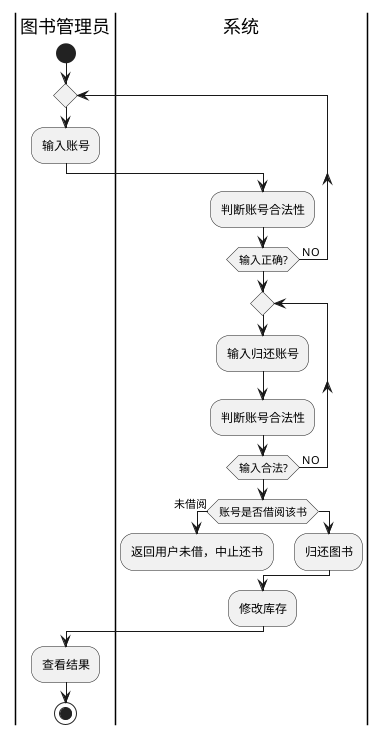 @startuml
|图书管理员|
start
repeat
	:输入账号;
	|系统|
	:判断账号合法性;
repeat while (输入正确?)is( NO)
repeat
	:输入归还账号;
	|系统|
	:判断账号合法性;
repeat while (输入合法?)is( NO)
|系统|
if (账号是否借阅该书) then (未借阅)
	:返回用户未借，中止还书;
	detach
else
	:归还图书;
endif
:修改库存;

|图书管理员|
:查看结果;

stop
@enduml